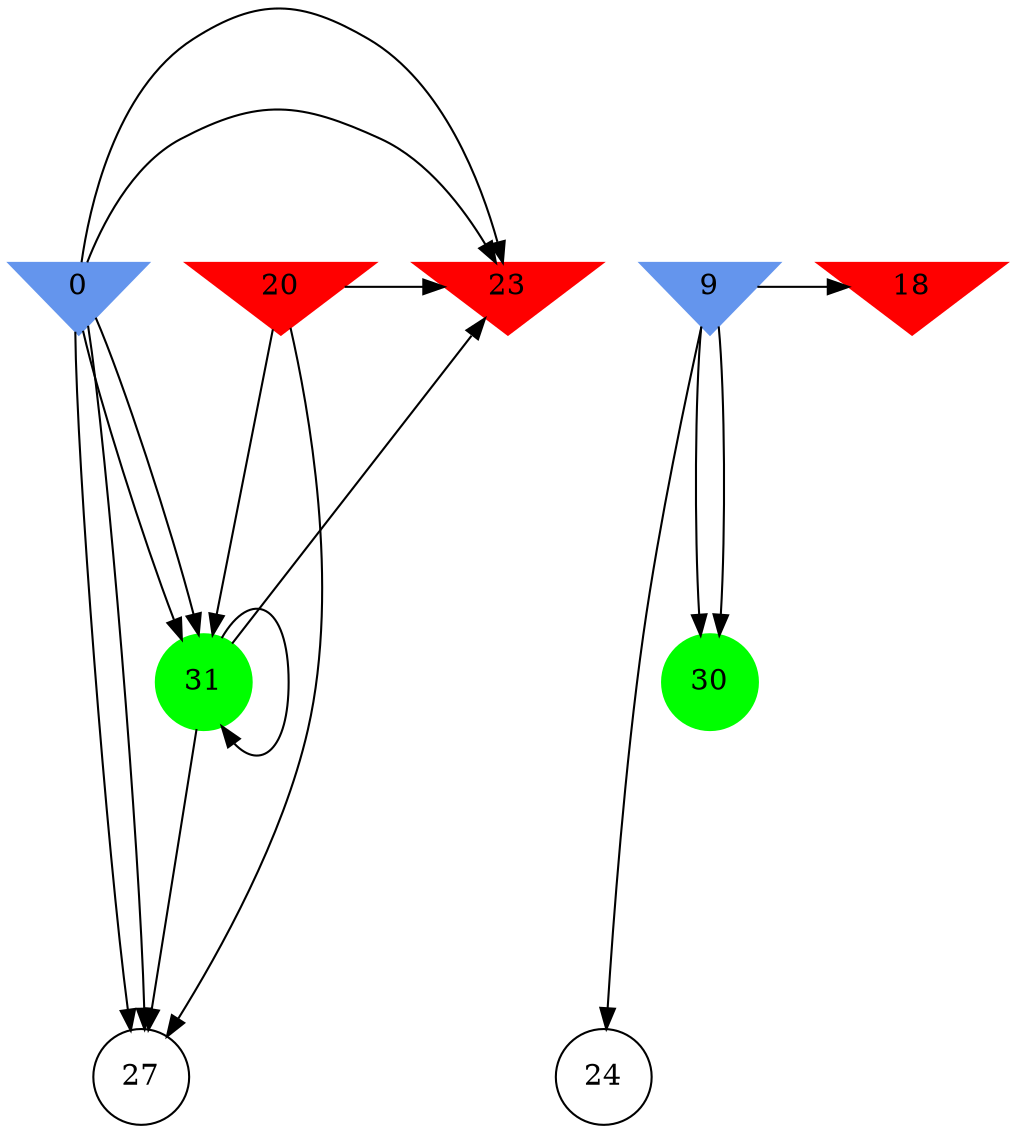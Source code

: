 digraph brain {
	ranksep=2.0;
	0 [shape=invtriangle,style=filled,color=cornflowerblue];
	9 [shape=invtriangle,style=filled,color=cornflowerblue];
	18 [shape=invtriangle,style=filled,color=red];
	20 [shape=invtriangle,style=filled,color=red];
	23 [shape=invtriangle,style=filled,color=red];
	24 [shape=circle,color=black];
	27 [shape=circle,color=black];
	30 [shape=circle,style=filled,color=green];
	31 [shape=circle,style=filled,color=green];
	31	->	27;
	31	->	31;
	31	->	23;
	20	->	27;
	20	->	31;
	20	->	23;
	0	->	27;
	0	->	31;
	0	->	23;
	0	->	27;
	0	->	31;
	0	->	23;
	9	->	30;
	9	->	30;
	9	->	18;
	9	->	24;
	{ rank=same; 0; 9; 18; 20; 23; }
	{ rank=same; 24; 27; }
	{ rank=same; 30; 31; }
}
